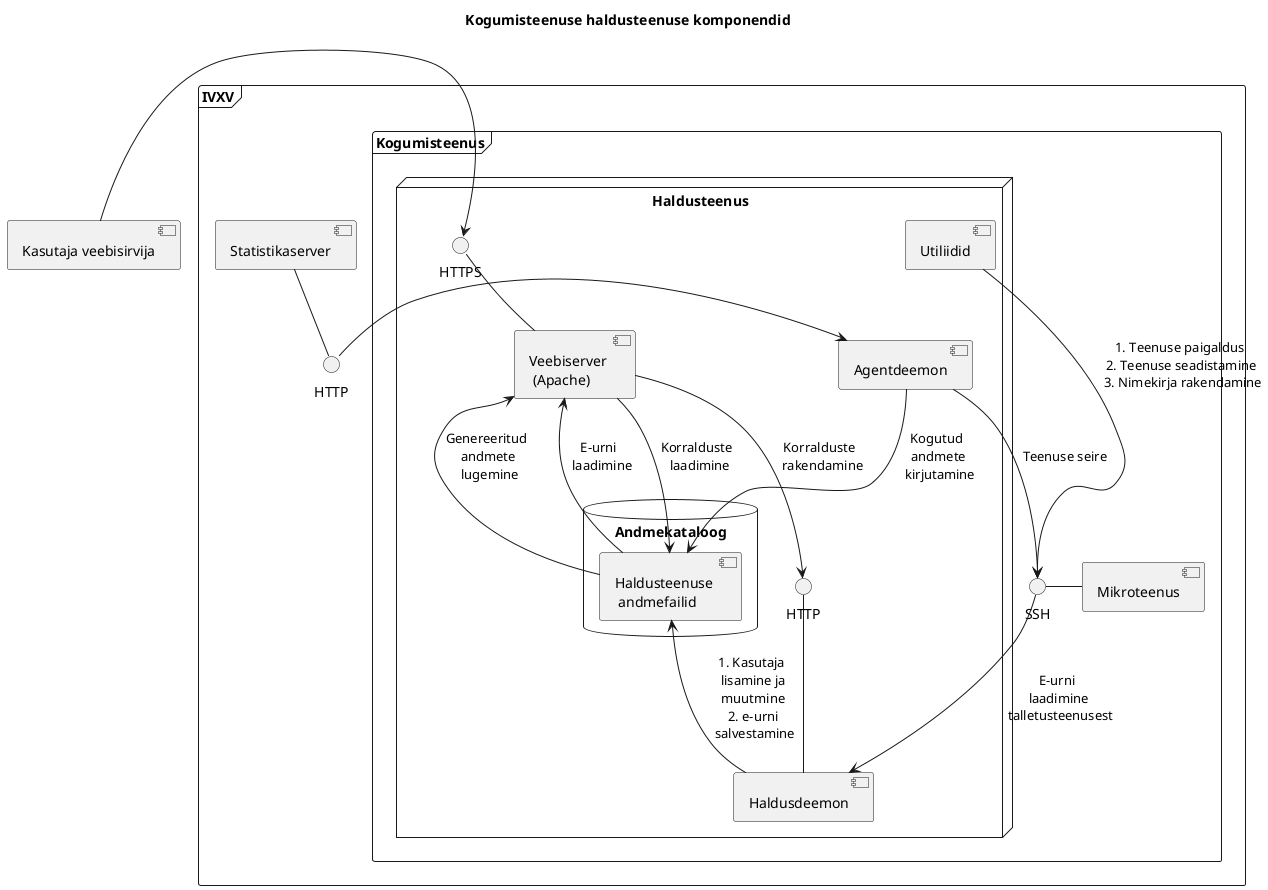 @startuml

Title Kogumisteenuse haldusteenuse komponendid

skinparam component {
  backgroundColor<<Väline>> LightSalmon
}

[Kasutaja veebisirvija] as Kasutaja

frame IVXV {
  [Statistikaserver]
  interface "HTTP" as StatistikaHTTP
  [Statistikaserver] -down- StatistikaHTTP

  frame Kogumisteenus {
    node "Haldusteenus" {
      [Utiliidid]
      [Veebiserver \n (Apache)] as Veebiserver
      interface HTTPS
      Veebiserver -u- HTTPS
      [Kasutaja] -> HTTPS

      [Haldusdeemon]
      interface "HTTP" as HaldusdeemonHTTP
      HaldusdeemonHTTP -- [Haldusdeemon]
      [Agentdeemon]
      database "Andmekataloog" {
        [Haldusteenuse \n andmefailid] as Andmefailid
      }
    }

    [Mikroteenus]
    interface "SSH" as TeenusSSH
    [Mikroteenus] -l- TeenusSSH
  }
}

/' Välised allikad '/
StatistikaHTTP -> [Agentdeemon]

/' Haldusteenus '/
[Agentdeemon] --> [Andmefailid] : Kogutud \n andmete \n kirjutamine
[Haldusdeemon] --> [Andmefailid] : 1. Kasutaja \n lisamine ja \n muutmine \n 2. e-urni \n salvestamine

[Andmefailid] --> [Veebiserver] : Genereeritud \n andmete \n lugemine

[Veebiserver] --> [Andmefailid] : Korralduste \n laadimine
[Veebiserver] --> HaldusdeemonHTTP : Korralduste \n rakendamine

[Andmefailid] --> [Veebiserver] : E-urni \n laadimine

/' Teenusserverid '/
TeenusSSH --> [Haldusdeemon] : E-urni \n laadimine \n talletusteenusest
[Utiliidid] --> TeenusSSH : 1. Teenuse paigaldus \n 2. Teenuse seadistamine \n 3. Nimekirja rakendamine
[Agentdeemon] --> TeenusSSH : Teenuse seire

@enduml

# vim:set sts=2 sw=2 et:

